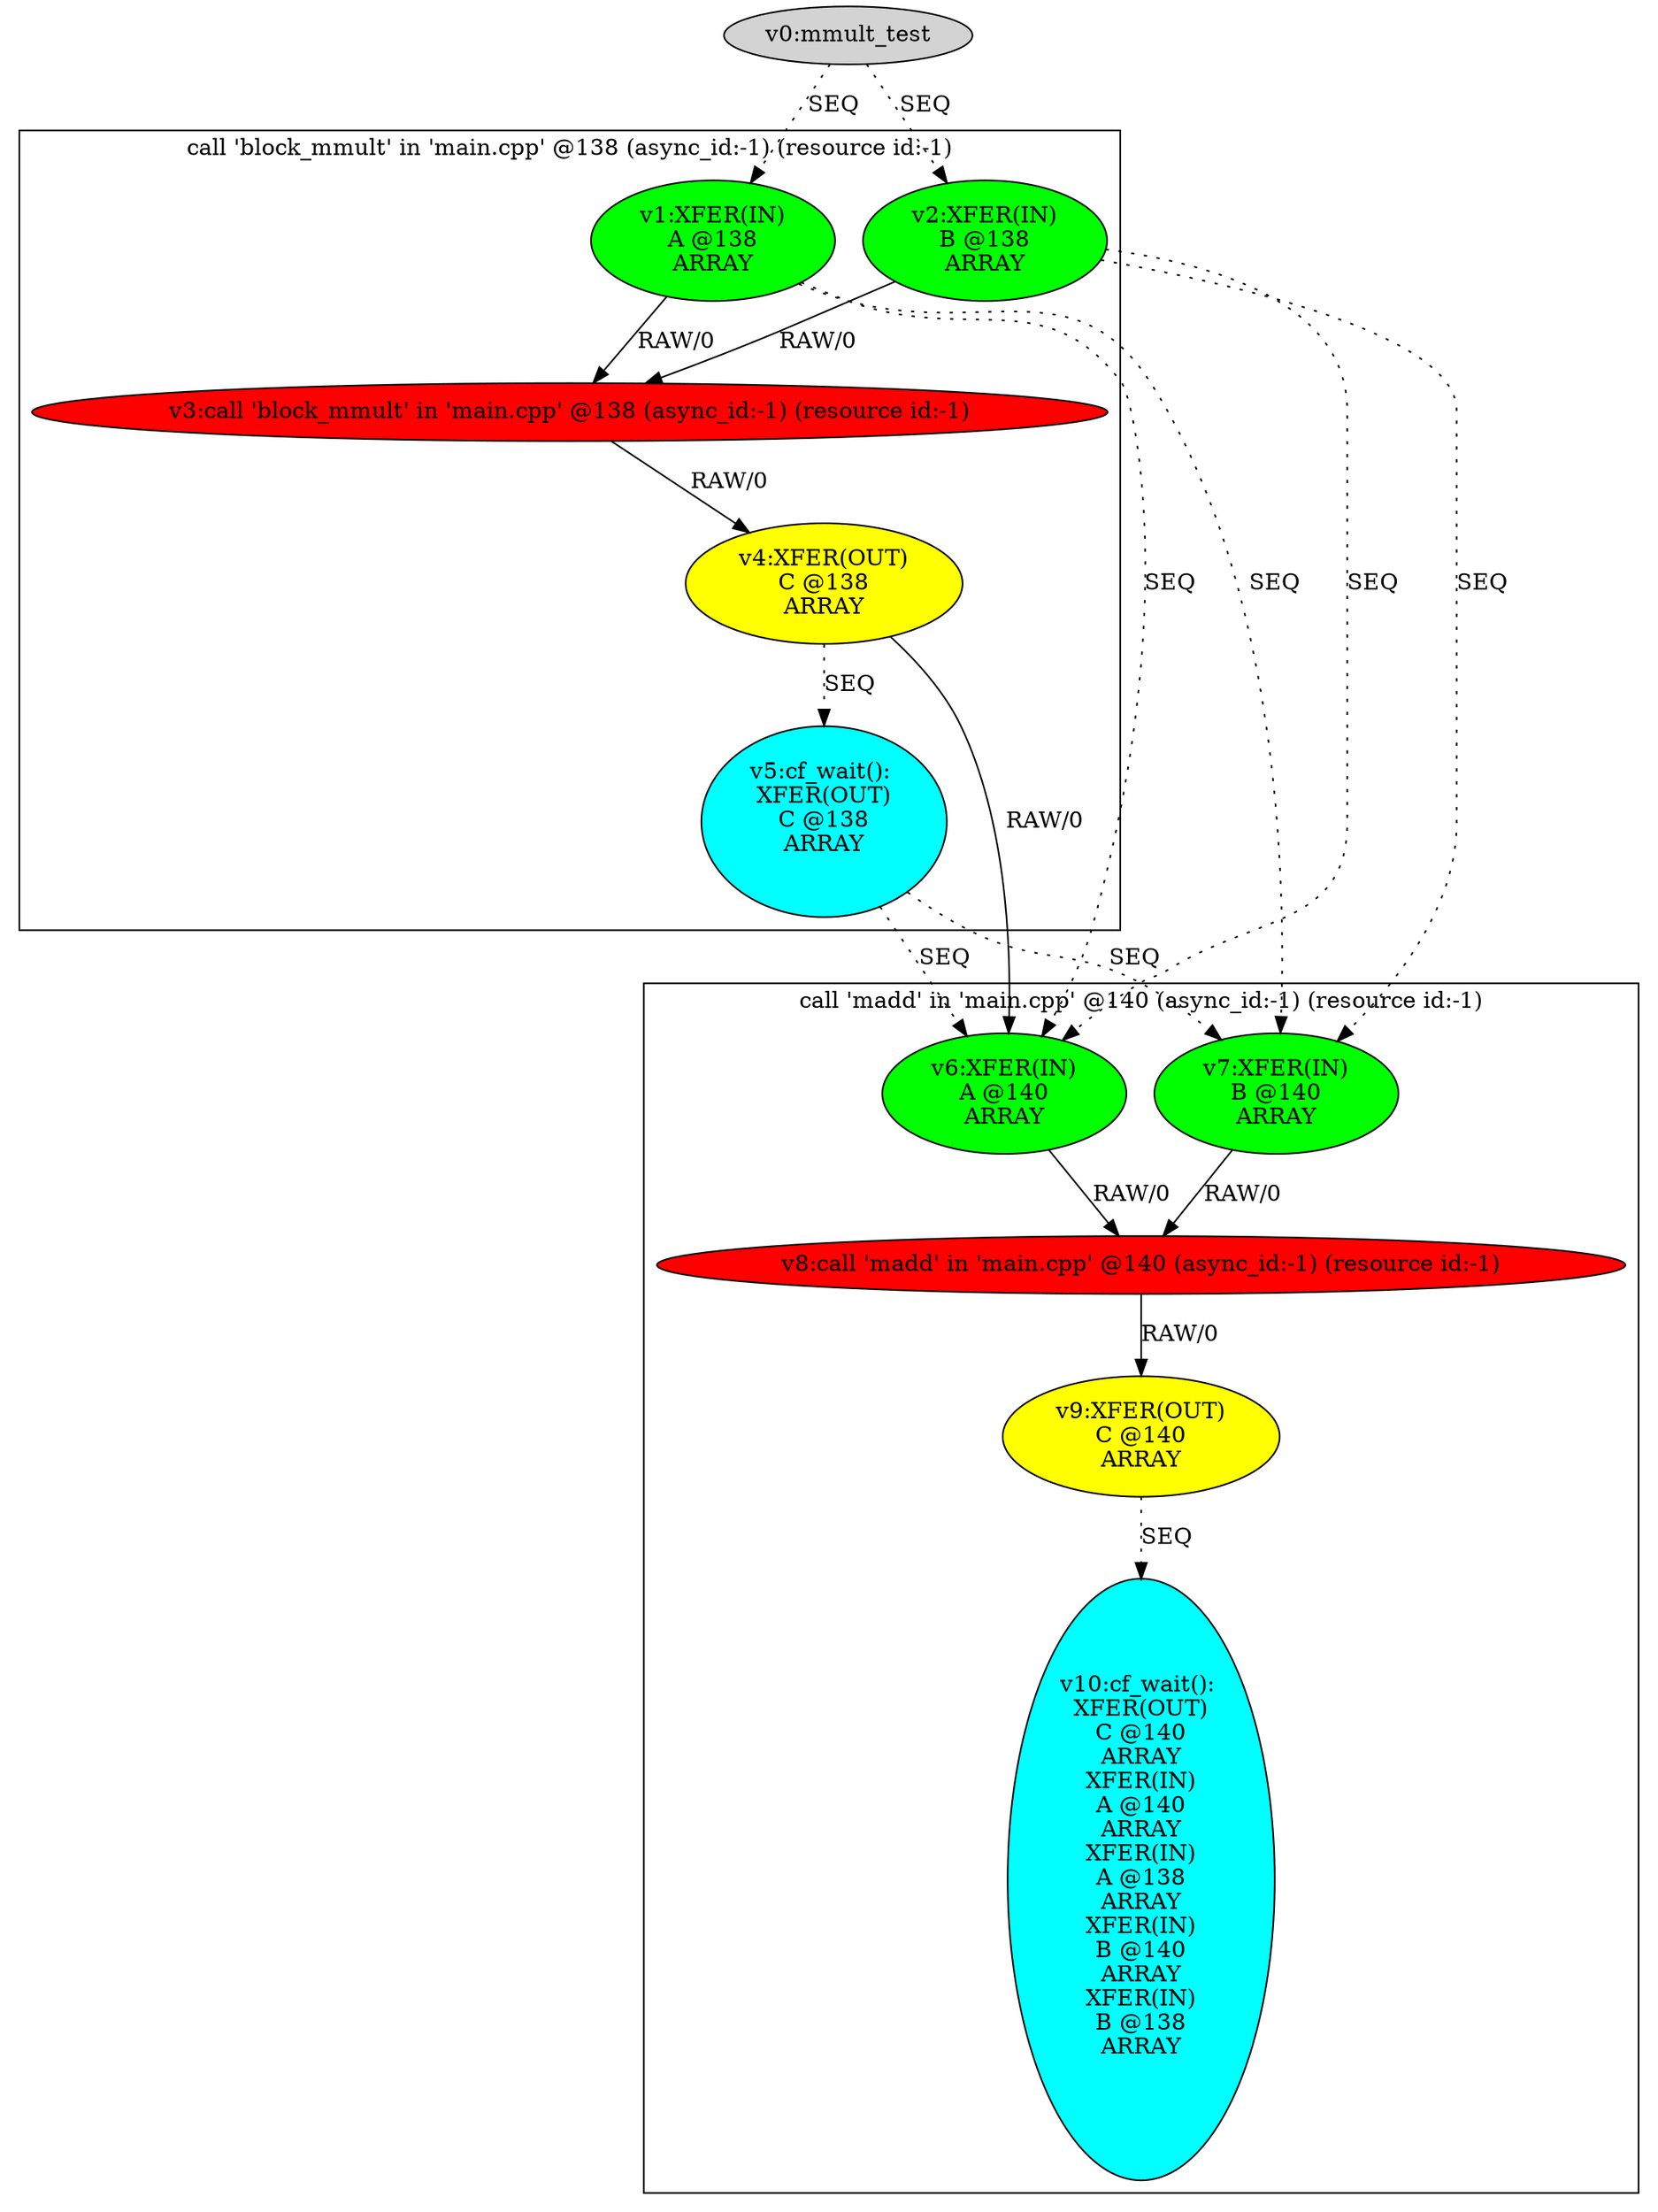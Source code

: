 digraph dm_graph {
v0 [label = "v0:mmult_test" ,style=filled];
v1 [label = "v1:XFER(IN)\nA @138\nARRAY\n" ,style=filled,fillcolor = green];
v2 [label = "v2:XFER(IN)\nB @138\nARRAY\n" ,style=filled,fillcolor = green];
v3 [label = "v3:call 'block_mmult' in 'main.cpp' @138 (async_id:-1) (resource id:-1)\n" ,style=filled,fillcolor = red];
v4 [label = "v4:XFER(OUT)\nC @138\nARRAY\n" ,style=filled,fillcolor = yellow];
v5 [label = "v5:cf_wait(): \nXFER(OUT)\nC @138\nARRAY\n\n" ,style=filled,fillcolor = cyan];
v6 [label = "v6:XFER(IN)\nA @140\nARRAY\n" ,style=filled,fillcolor = green];
v7 [label = "v7:XFER(IN)\nB @140\nARRAY\n" ,style=filled,fillcolor = green];
v8 [label = "v8:call 'madd' in 'main.cpp' @140 (async_id:-1) (resource id:-1)\n" ,style=filled,fillcolor = red];
v9 [label = "v9:XFER(OUT)\nC @140\nARRAY\n" ,style=filled,fillcolor = yellow];
v10 [label = "v10:cf_wait(): \nXFER(OUT)\nC @140\nARRAY\nXFER(IN)\nA @140\nARRAY\nXFER(IN)\nA @138\nARRAY\nXFER(IN)\nB @140\nARRAY\nXFER(IN)\nB @138\nARRAY\n\n" ,style=filled,fillcolor = cyan];
subgraph cluster0 {
v1;
v2;
v3;
v4;
v5;
label = "call 'block_mmult' in 'main.cpp' @138 (async_id:-1) (resource id:-1)\n";
}
subgraph cluster1 {
v6;
v7;
v8;
v9;
v10;
label = "call 'madd' in 'main.cpp' @140 (async_id:-1) (resource id:-1)\n";
}
v1 -> v3 [label = "RAW/0"];
v2 -> v3 [label = "RAW/0"];
v3 -> v4 [label = "RAW/0"];
v4 -> v6 [label = "RAW/0"];
v4 -> v5 [label = "SEQ", style = dotted];
v6 -> v8 [label = "RAW/0"];
v7 -> v8 [label = "RAW/0"];
v8 -> v9 [label = "RAW/0"];
v9 -> v10 [label = "SEQ", style = dotted];
v1 -> v6 [label = "SEQ", style = dotted];
v2 -> v6 [label = "SEQ", style = dotted];
v1 -> v7 [label = "SEQ", style = dotted];
v2 -> v7 [label = "SEQ", style = dotted];
v5 -> v6 [label = "SEQ", style = dotted];
v5 -> v7 [label = "SEQ", style = dotted];
v0 -> v1 [label = "SEQ", style = dotted];
v0 -> v2 [label = "SEQ", style = dotted];
}

